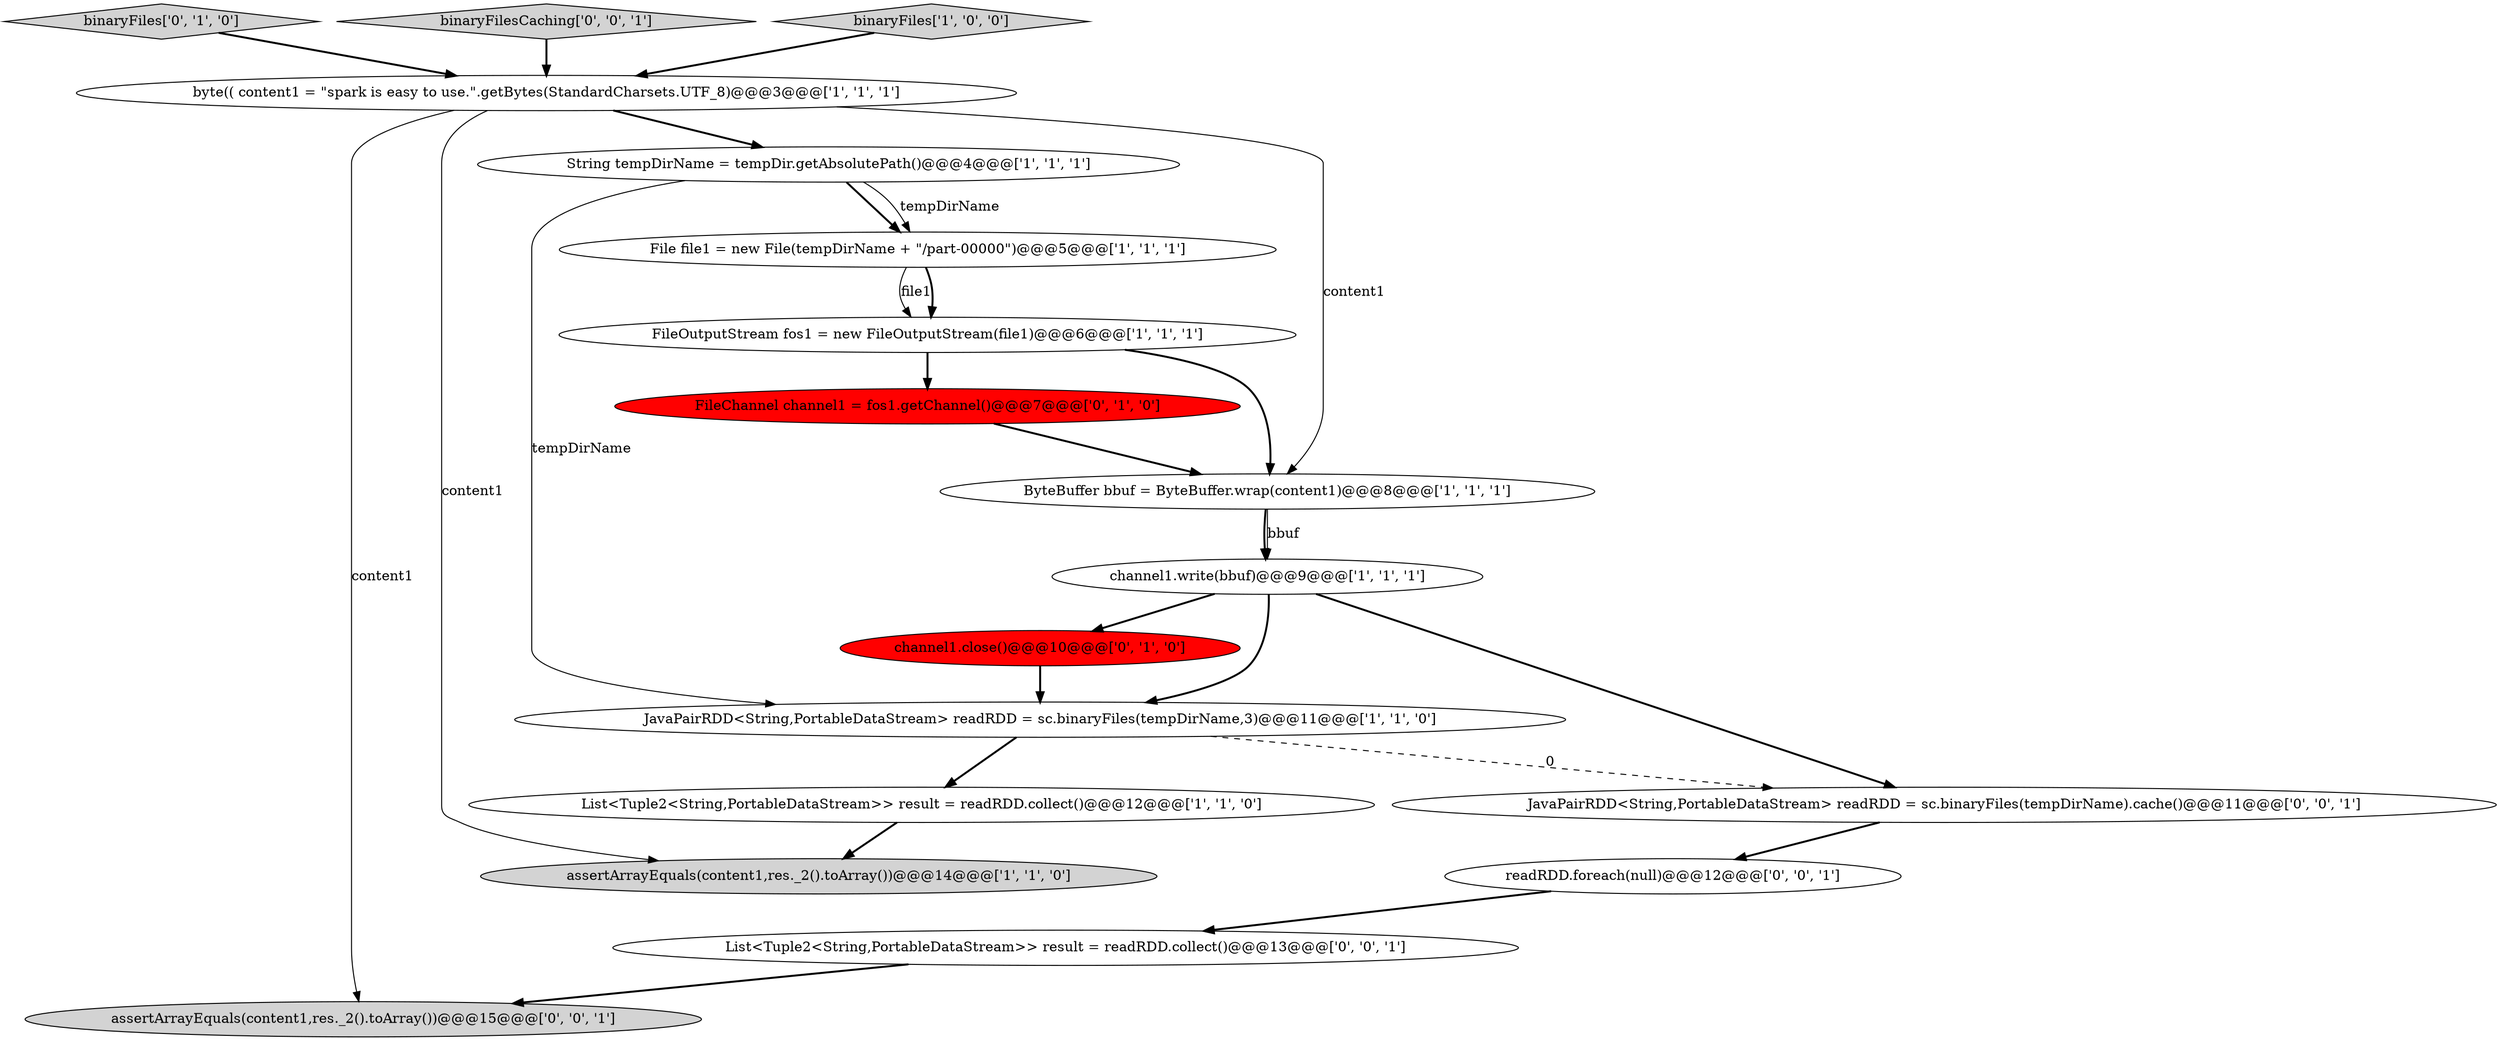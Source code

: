 digraph {
1 [style = filled, label = "ByteBuffer bbuf = ByteBuffer.wrap(content1)@@@8@@@['1', '1', '1']", fillcolor = white, shape = ellipse image = "AAA0AAABBB1BBB"];
3 [style = filled, label = "String tempDirName = tempDir.getAbsolutePath()@@@4@@@['1', '1', '1']", fillcolor = white, shape = ellipse image = "AAA0AAABBB1BBB"];
5 [style = filled, label = "JavaPairRDD<String,PortableDataStream> readRDD = sc.binaryFiles(tempDirName,3)@@@11@@@['1', '1', '0']", fillcolor = white, shape = ellipse image = "AAA0AAABBB1BBB"];
11 [style = filled, label = "binaryFiles['0', '1', '0']", fillcolor = lightgray, shape = diamond image = "AAA0AAABBB2BBB"];
16 [style = filled, label = "assertArrayEquals(content1,res._2().toArray())@@@15@@@['0', '0', '1']", fillcolor = lightgray, shape = ellipse image = "AAA0AAABBB3BBB"];
6 [style = filled, label = "assertArrayEquals(content1,res._2().toArray())@@@14@@@['1', '1', '0']", fillcolor = lightgray, shape = ellipse image = "AAA0AAABBB1BBB"];
12 [style = filled, label = "channel1.close()@@@10@@@['0', '1', '0']", fillcolor = red, shape = ellipse image = "AAA1AAABBB2BBB"];
17 [style = filled, label = "binaryFilesCaching['0', '0', '1']", fillcolor = lightgray, shape = diamond image = "AAA0AAABBB3BBB"];
0 [style = filled, label = "FileOutputStream fos1 = new FileOutputStream(file1)@@@6@@@['1', '1', '1']", fillcolor = white, shape = ellipse image = "AAA0AAABBB1BBB"];
13 [style = filled, label = "JavaPairRDD<String,PortableDataStream> readRDD = sc.binaryFiles(tempDirName).cache()@@@11@@@['0', '0', '1']", fillcolor = white, shape = ellipse image = "AAA0AAABBB3BBB"];
4 [style = filled, label = "byte(( content1 = \"spark is easy to use.\".getBytes(StandardCharsets.UTF_8)@@@3@@@['1', '1', '1']", fillcolor = white, shape = ellipse image = "AAA0AAABBB1BBB"];
8 [style = filled, label = "File file1 = new File(tempDirName + \"/part-00000\")@@@5@@@['1', '1', '1']", fillcolor = white, shape = ellipse image = "AAA0AAABBB1BBB"];
14 [style = filled, label = "readRDD.foreach(null)@@@12@@@['0', '0', '1']", fillcolor = white, shape = ellipse image = "AAA0AAABBB3BBB"];
7 [style = filled, label = "binaryFiles['1', '0', '0']", fillcolor = lightgray, shape = diamond image = "AAA0AAABBB1BBB"];
2 [style = filled, label = "channel1.write(bbuf)@@@9@@@['1', '1', '1']", fillcolor = white, shape = ellipse image = "AAA0AAABBB1BBB"];
10 [style = filled, label = "FileChannel channel1 = fos1.getChannel()@@@7@@@['0', '1', '0']", fillcolor = red, shape = ellipse image = "AAA1AAABBB2BBB"];
9 [style = filled, label = "List<Tuple2<String,PortableDataStream>> result = readRDD.collect()@@@12@@@['1', '1', '0']", fillcolor = white, shape = ellipse image = "AAA0AAABBB1BBB"];
15 [style = filled, label = "List<Tuple2<String,PortableDataStream>> result = readRDD.collect()@@@13@@@['0', '0', '1']", fillcolor = white, shape = ellipse image = "AAA0AAABBB3BBB"];
5->13 [style = dashed, label="0"];
4->3 [style = bold, label=""];
4->16 [style = solid, label="content1"];
12->5 [style = bold, label=""];
5->9 [style = bold, label=""];
11->4 [style = bold, label=""];
7->4 [style = bold, label=""];
15->16 [style = bold, label=""];
8->0 [style = solid, label="file1"];
2->12 [style = bold, label=""];
9->6 [style = bold, label=""];
2->13 [style = bold, label=""];
8->0 [style = bold, label=""];
0->10 [style = bold, label=""];
0->1 [style = bold, label=""];
3->8 [style = bold, label=""];
3->5 [style = solid, label="tempDirName"];
4->1 [style = solid, label="content1"];
14->15 [style = bold, label=""];
1->2 [style = bold, label=""];
3->8 [style = solid, label="tempDirName"];
1->2 [style = solid, label="bbuf"];
4->6 [style = solid, label="content1"];
10->1 [style = bold, label=""];
13->14 [style = bold, label=""];
17->4 [style = bold, label=""];
2->5 [style = bold, label=""];
}
